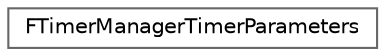 digraph "Graphical Class Hierarchy"
{
 // INTERACTIVE_SVG=YES
 // LATEX_PDF_SIZE
  bgcolor="transparent";
  edge [fontname=Helvetica,fontsize=10,labelfontname=Helvetica,labelfontsize=10];
  node [fontname=Helvetica,fontsize=10,shape=box,height=0.2,width=0.4];
  rankdir="LR";
  Node0 [id="Node000000",label="FTimerManagerTimerParameters",height=0.2,width=0.4,color="grey40", fillcolor="white", style="filled",URL="$d5/db9/structFTimerManagerTimerParameters.html",tooltip="Structure to support specialized looping behavior."];
}
